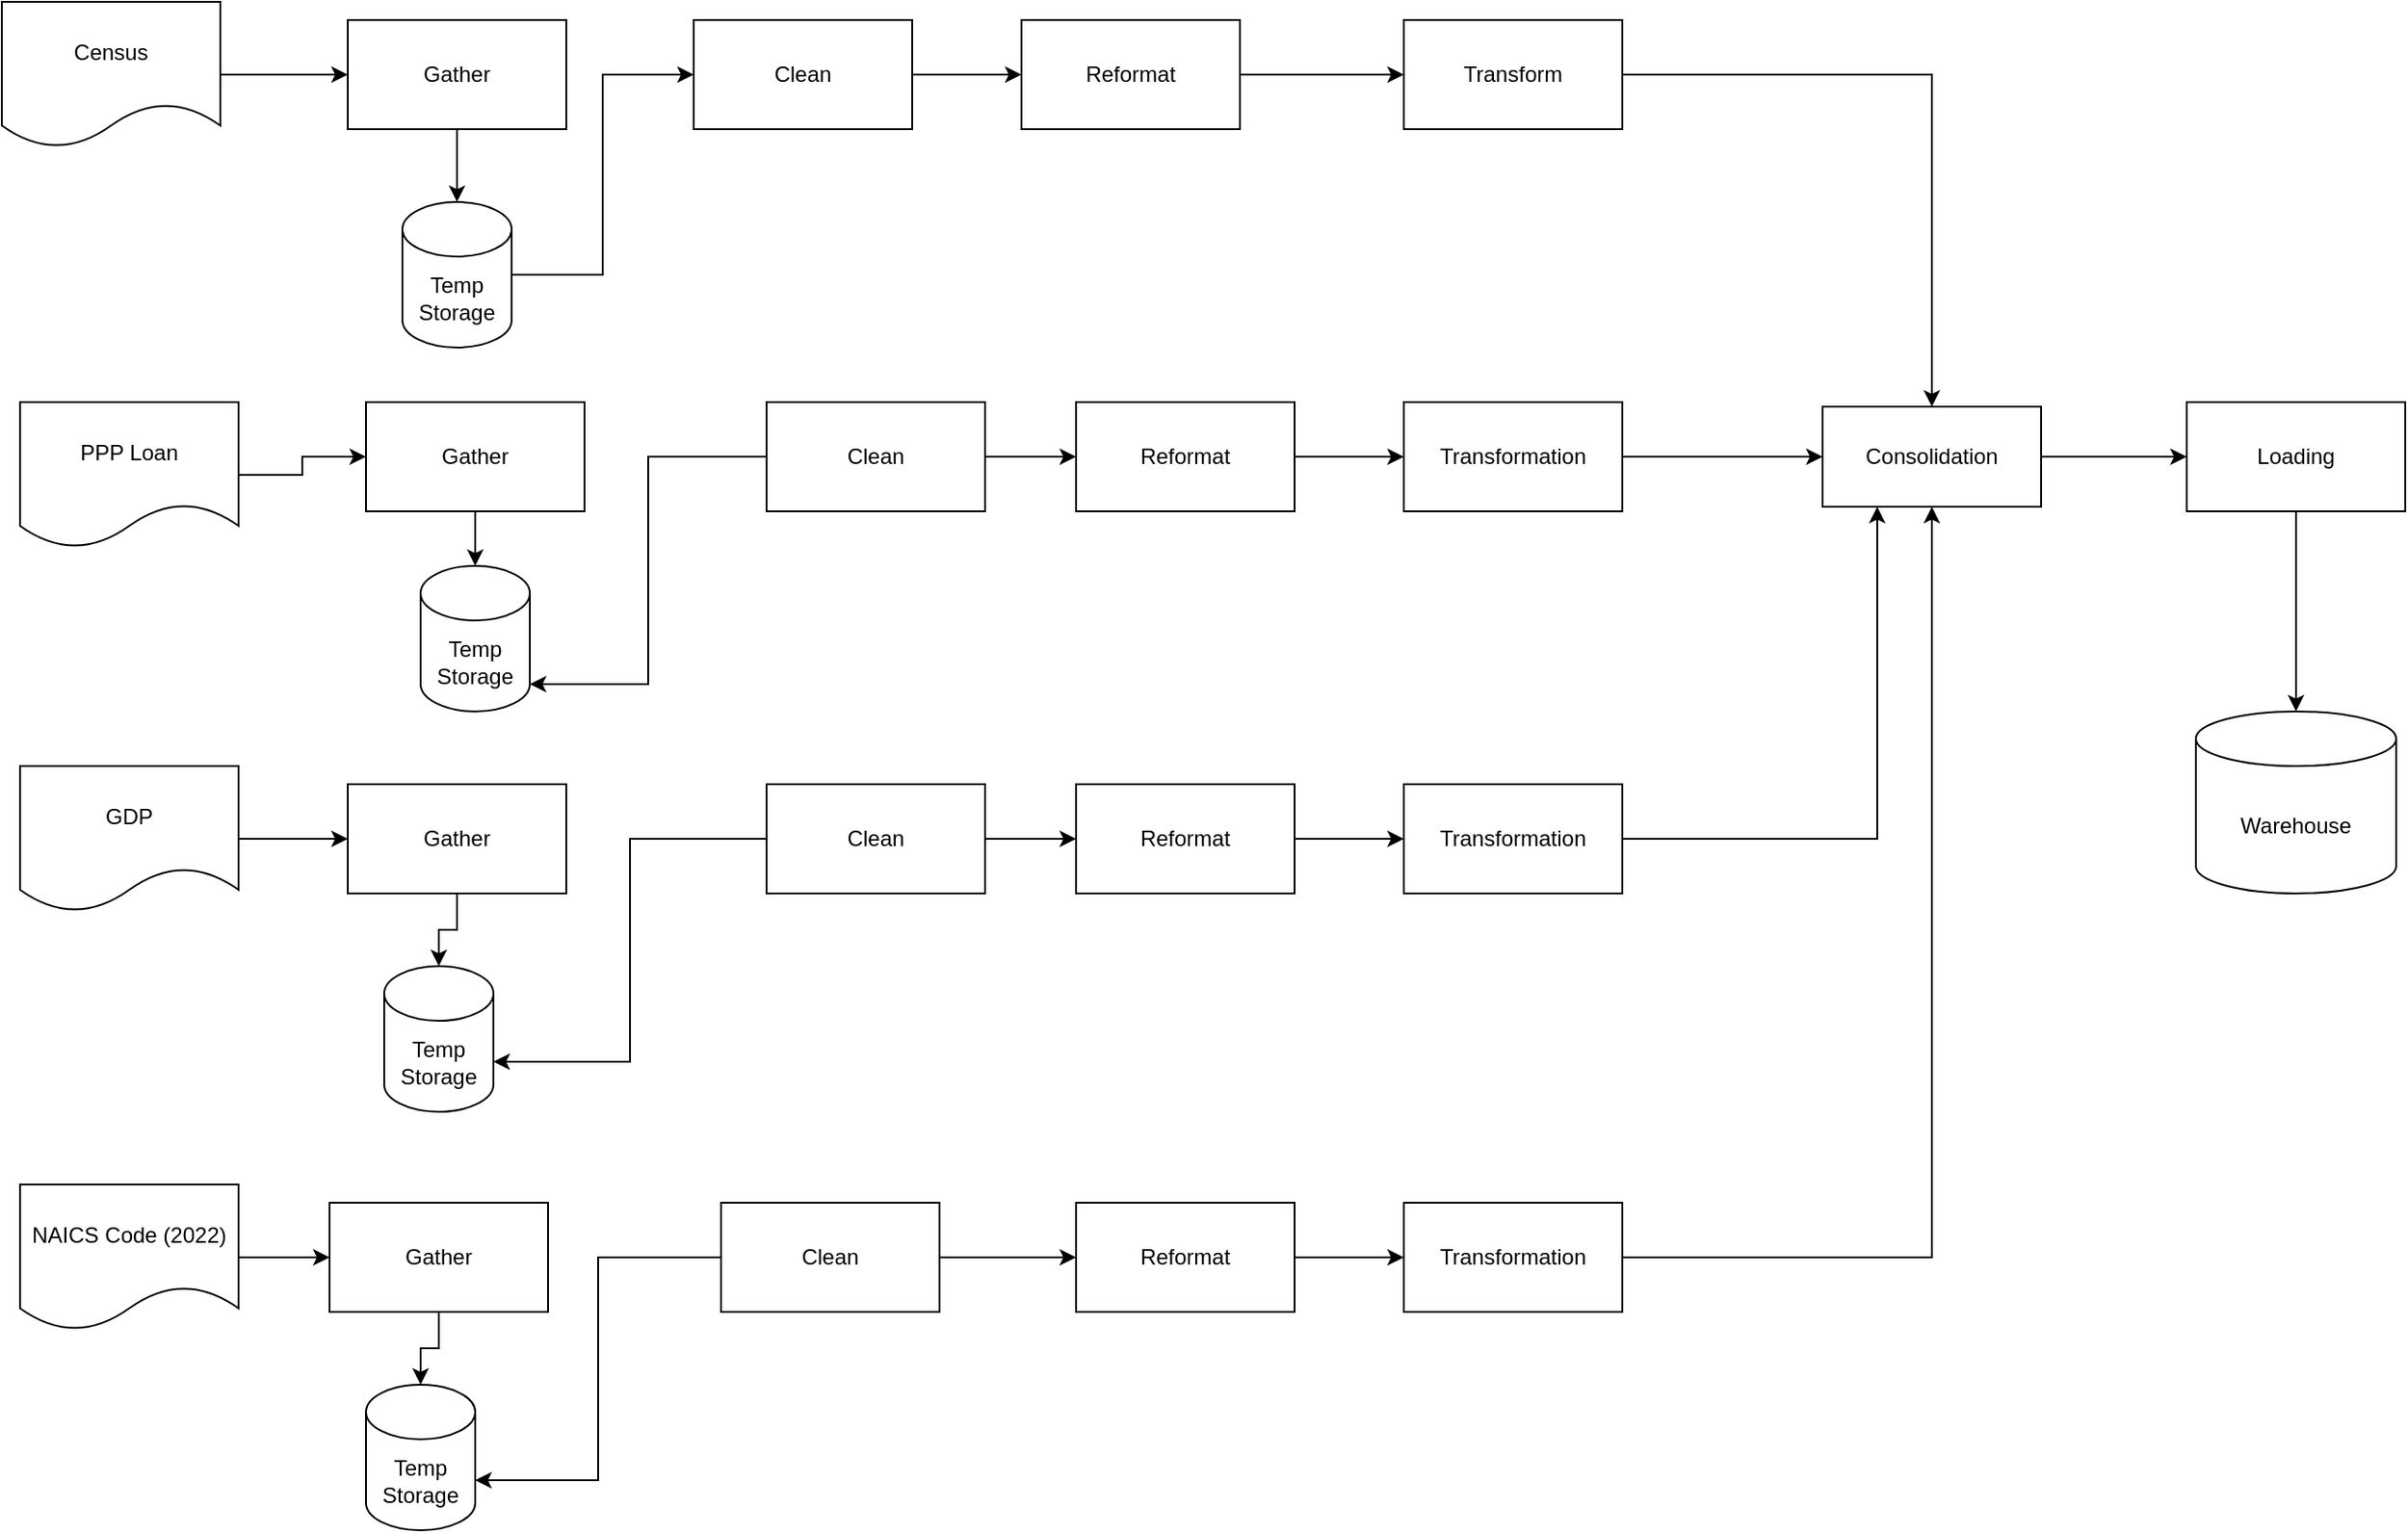 <mxfile version="24.9.0">
  <diagram name="Page-1" id="fXf-XRT9qxacJm-WbXYb">
    <mxGraphModel dx="1434" dy="772" grid="1" gridSize="10" guides="1" tooltips="1" connect="1" arrows="1" fold="1" page="1" pageScale="1" pageWidth="850" pageHeight="1100" math="0" shadow="0">
      <root>
        <mxCell id="0" />
        <mxCell id="1" parent="0" />
        <mxCell id="GDKxOL0MOZV60JfYhlxH-10" style="edgeStyle=orthogonalEdgeStyle;rounded=0;orthogonalLoop=1;jettySize=auto;html=1;" parent="1" source="GDKxOL0MOZV60JfYhlxH-1" target="GDKxOL0MOZV60JfYhlxH-4" edge="1">
          <mxGeometry relative="1" as="geometry" />
        </mxCell>
        <mxCell id="GDKxOL0MOZV60JfYhlxH-1" value="PPP Loan" style="shape=document;whiteSpace=wrap;html=1;boundedLbl=1;" parent="1" vertex="1">
          <mxGeometry x="40" y="240" width="120" height="80" as="geometry" />
        </mxCell>
        <mxCell id="GDKxOL0MOZV60JfYhlxH-11" style="edgeStyle=orthogonalEdgeStyle;rounded=0;orthogonalLoop=1;jettySize=auto;html=1;" parent="1" source="GDKxOL0MOZV60JfYhlxH-2" target="GDKxOL0MOZV60JfYhlxH-5" edge="1">
          <mxGeometry relative="1" as="geometry" />
        </mxCell>
        <mxCell id="GDKxOL0MOZV60JfYhlxH-2" value="GDP" style="shape=document;whiteSpace=wrap;html=1;boundedLbl=1;" parent="1" vertex="1">
          <mxGeometry x="40" y="440" width="120" height="80" as="geometry" />
        </mxCell>
        <mxCell id="GDKxOL0MOZV60JfYhlxH-12" style="edgeStyle=orthogonalEdgeStyle;rounded=0;orthogonalLoop=1;jettySize=auto;html=1;" parent="1" source="GDKxOL0MOZV60JfYhlxH-3" target="GDKxOL0MOZV60JfYhlxH-6" edge="1">
          <mxGeometry relative="1" as="geometry" />
        </mxCell>
        <mxCell id="GDKxOL0MOZV60JfYhlxH-3" value="NAICS Code (2022)" style="shape=document;whiteSpace=wrap;html=1;boundedLbl=1;" parent="1" vertex="1">
          <mxGeometry x="40" y="670" width="120" height="80" as="geometry" />
        </mxCell>
        <mxCell id="GDKxOL0MOZV60JfYhlxH-13" style="edgeStyle=orthogonalEdgeStyle;rounded=0;orthogonalLoop=1;jettySize=auto;html=1;" parent="1" source="GDKxOL0MOZV60JfYhlxH-4" target="GDKxOL0MOZV60JfYhlxH-7" edge="1">
          <mxGeometry relative="1" as="geometry" />
        </mxCell>
        <mxCell id="GDKxOL0MOZV60JfYhlxH-4" value="Gather" style="rounded=0;whiteSpace=wrap;html=1;" parent="1" vertex="1">
          <mxGeometry x="230" y="240" width="120" height="60" as="geometry" />
        </mxCell>
        <mxCell id="GDKxOL0MOZV60JfYhlxH-14" style="edgeStyle=orthogonalEdgeStyle;rounded=0;orthogonalLoop=1;jettySize=auto;html=1;" parent="1" source="GDKxOL0MOZV60JfYhlxH-5" target="GDKxOL0MOZV60JfYhlxH-8" edge="1">
          <mxGeometry relative="1" as="geometry" />
        </mxCell>
        <mxCell id="GDKxOL0MOZV60JfYhlxH-5" value="Gather" style="rounded=0;whiteSpace=wrap;html=1;" parent="1" vertex="1">
          <mxGeometry x="220" y="450" width="120" height="60" as="geometry" />
        </mxCell>
        <mxCell id="GDKxOL0MOZV60JfYhlxH-6" value="Gather" style="rounded=0;whiteSpace=wrap;html=1;" parent="1" vertex="1">
          <mxGeometry x="210" y="680" width="120" height="60" as="geometry" />
        </mxCell>
        <mxCell id="GDKxOL0MOZV60JfYhlxH-7" value="Temp Storage" style="shape=cylinder3;whiteSpace=wrap;html=1;boundedLbl=1;backgroundOutline=1;size=15;" parent="1" vertex="1">
          <mxGeometry x="260" y="330" width="60" height="80" as="geometry" />
        </mxCell>
        <mxCell id="GDKxOL0MOZV60JfYhlxH-8" value="Temp Storage" style="shape=cylinder3;whiteSpace=wrap;html=1;boundedLbl=1;backgroundOutline=1;size=15;" parent="1" vertex="1">
          <mxGeometry x="240" y="550" width="60" height="80" as="geometry" />
        </mxCell>
        <mxCell id="GDKxOL0MOZV60JfYhlxH-9" value="Temp Storage" style="shape=cylinder3;whiteSpace=wrap;html=1;boundedLbl=1;backgroundOutline=1;size=15;" parent="1" vertex="1">
          <mxGeometry x="230" y="780" width="60" height="80" as="geometry" />
        </mxCell>
        <mxCell id="GDKxOL0MOZV60JfYhlxH-15" style="edgeStyle=orthogonalEdgeStyle;rounded=0;orthogonalLoop=1;jettySize=auto;html=1;entryX=0.5;entryY=0;entryDx=0;entryDy=0;entryPerimeter=0;" parent="1" source="GDKxOL0MOZV60JfYhlxH-6" target="GDKxOL0MOZV60JfYhlxH-9" edge="1">
          <mxGeometry relative="1" as="geometry" />
        </mxCell>
        <mxCell id="GDKxOL0MOZV60JfYhlxH-32" style="edgeStyle=orthogonalEdgeStyle;rounded=0;orthogonalLoop=1;jettySize=auto;html=1;entryX=0;entryY=0.5;entryDx=0;entryDy=0;" parent="1" source="GDKxOL0MOZV60JfYhlxH-16" target="GDKxOL0MOZV60JfYhlxH-22" edge="1">
          <mxGeometry relative="1" as="geometry" />
        </mxCell>
        <mxCell id="GDKxOL0MOZV60JfYhlxH-16" value="Clean" style="rounded=0;whiteSpace=wrap;html=1;" parent="1" vertex="1">
          <mxGeometry x="450" y="240" width="120" height="60" as="geometry" />
        </mxCell>
        <mxCell id="GDKxOL0MOZV60JfYhlxH-17" style="edgeStyle=orthogonalEdgeStyle;rounded=0;orthogonalLoop=1;jettySize=auto;html=1;entryX=1;entryY=1;entryDx=0;entryDy=-15;entryPerimeter=0;" parent="1" source="GDKxOL0MOZV60JfYhlxH-16" target="GDKxOL0MOZV60JfYhlxH-7" edge="1">
          <mxGeometry relative="1" as="geometry" />
        </mxCell>
        <mxCell id="GDKxOL0MOZV60JfYhlxH-34" style="edgeStyle=orthogonalEdgeStyle;rounded=0;orthogonalLoop=1;jettySize=auto;html=1;" parent="1" source="GDKxOL0MOZV60JfYhlxH-18" target="GDKxOL0MOZV60JfYhlxH-23" edge="1">
          <mxGeometry relative="1" as="geometry" />
        </mxCell>
        <mxCell id="GDKxOL0MOZV60JfYhlxH-18" value="Clean" style="rounded=0;whiteSpace=wrap;html=1;" parent="1" vertex="1">
          <mxGeometry x="450" y="450" width="120" height="60" as="geometry" />
        </mxCell>
        <mxCell id="GDKxOL0MOZV60JfYhlxH-36" style="edgeStyle=orthogonalEdgeStyle;rounded=0;orthogonalLoop=1;jettySize=auto;html=1;" parent="1" source="GDKxOL0MOZV60JfYhlxH-19" target="GDKxOL0MOZV60JfYhlxH-24" edge="1">
          <mxGeometry relative="1" as="geometry" />
        </mxCell>
        <mxCell id="GDKxOL0MOZV60JfYhlxH-19" value="Clean" style="rounded=0;whiteSpace=wrap;html=1;" parent="1" vertex="1">
          <mxGeometry x="425" y="680" width="120" height="60" as="geometry" />
        </mxCell>
        <mxCell id="GDKxOL0MOZV60JfYhlxH-20" style="edgeStyle=orthogonalEdgeStyle;rounded=0;orthogonalLoop=1;jettySize=auto;html=1;entryX=1;entryY=0;entryDx=0;entryDy=52.5;entryPerimeter=0;" parent="1" source="GDKxOL0MOZV60JfYhlxH-18" target="GDKxOL0MOZV60JfYhlxH-8" edge="1">
          <mxGeometry relative="1" as="geometry" />
        </mxCell>
        <mxCell id="GDKxOL0MOZV60JfYhlxH-21" style="edgeStyle=orthogonalEdgeStyle;rounded=0;orthogonalLoop=1;jettySize=auto;html=1;entryX=1;entryY=0;entryDx=0;entryDy=52.5;entryPerimeter=0;" parent="1" source="GDKxOL0MOZV60JfYhlxH-19" target="GDKxOL0MOZV60JfYhlxH-9" edge="1">
          <mxGeometry relative="1" as="geometry" />
        </mxCell>
        <mxCell id="GDKxOL0MOZV60JfYhlxH-33" style="edgeStyle=orthogonalEdgeStyle;rounded=0;orthogonalLoop=1;jettySize=auto;html=1;entryX=0;entryY=0.5;entryDx=0;entryDy=0;" parent="1" source="GDKxOL0MOZV60JfYhlxH-22" target="GDKxOL0MOZV60JfYhlxH-25" edge="1">
          <mxGeometry relative="1" as="geometry" />
        </mxCell>
        <mxCell id="GDKxOL0MOZV60JfYhlxH-22" value="Reformat" style="rounded=0;whiteSpace=wrap;html=1;" parent="1" vertex="1">
          <mxGeometry x="620" y="240" width="120" height="60" as="geometry" />
        </mxCell>
        <mxCell id="GDKxOL0MOZV60JfYhlxH-35" style="edgeStyle=orthogonalEdgeStyle;rounded=0;orthogonalLoop=1;jettySize=auto;html=1;" parent="1" source="GDKxOL0MOZV60JfYhlxH-23" target="GDKxOL0MOZV60JfYhlxH-29" edge="1">
          <mxGeometry relative="1" as="geometry" />
        </mxCell>
        <mxCell id="GDKxOL0MOZV60JfYhlxH-23" value="Reformat" style="rounded=0;whiteSpace=wrap;html=1;" parent="1" vertex="1">
          <mxGeometry x="620" y="450" width="120" height="60" as="geometry" />
        </mxCell>
        <mxCell id="GDKxOL0MOZV60JfYhlxH-37" style="edgeStyle=orthogonalEdgeStyle;rounded=0;orthogonalLoop=1;jettySize=auto;html=1;entryX=0;entryY=0.5;entryDx=0;entryDy=0;" parent="1" source="GDKxOL0MOZV60JfYhlxH-24" target="GDKxOL0MOZV60JfYhlxH-30" edge="1">
          <mxGeometry relative="1" as="geometry" />
        </mxCell>
        <mxCell id="GDKxOL0MOZV60JfYhlxH-24" value="Reformat" style="rounded=0;whiteSpace=wrap;html=1;" parent="1" vertex="1">
          <mxGeometry x="620" y="680" width="120" height="60" as="geometry" />
        </mxCell>
        <mxCell id="GDKxOL0MOZV60JfYhlxH-39" style="edgeStyle=orthogonalEdgeStyle;rounded=0;orthogonalLoop=1;jettySize=auto;html=1;" parent="1" source="GDKxOL0MOZV60JfYhlxH-25" target="GDKxOL0MOZV60JfYhlxH-38" edge="1">
          <mxGeometry relative="1" as="geometry" />
        </mxCell>
        <mxCell id="GDKxOL0MOZV60JfYhlxH-25" value="" style="rounded=0;whiteSpace=wrap;html=1;" parent="1" vertex="1">
          <mxGeometry x="800" y="240" width="120" height="60" as="geometry" />
        </mxCell>
        <mxCell id="GDKxOL0MOZV60JfYhlxH-26" value="Transformation" style="text;strokeColor=none;align=center;fillColor=none;html=1;verticalAlign=middle;whiteSpace=wrap;rounded=0;" parent="1" vertex="1">
          <mxGeometry x="830" y="255" width="60" height="30" as="geometry" />
        </mxCell>
        <mxCell id="GDKxOL0MOZV60JfYhlxH-52" style="edgeStyle=orthogonalEdgeStyle;rounded=0;orthogonalLoop=1;jettySize=auto;html=1;entryX=0.25;entryY=1;entryDx=0;entryDy=0;" parent="1" source="GDKxOL0MOZV60JfYhlxH-29" target="GDKxOL0MOZV60JfYhlxH-38" edge="1">
          <mxGeometry relative="1" as="geometry" />
        </mxCell>
        <mxCell id="GDKxOL0MOZV60JfYhlxH-29" value="Transformation" style="rounded=0;whiteSpace=wrap;html=1;" parent="1" vertex="1">
          <mxGeometry x="800" y="450" width="120" height="60" as="geometry" />
        </mxCell>
        <mxCell id="GDKxOL0MOZV60JfYhlxH-41" value="" style="edgeStyle=orthogonalEdgeStyle;rounded=0;orthogonalLoop=1;jettySize=auto;html=1;entryX=0.5;entryY=1;entryDx=0;entryDy=0;" parent="1" source="GDKxOL0MOZV60JfYhlxH-30" target="GDKxOL0MOZV60JfYhlxH-38" edge="1">
          <mxGeometry relative="1" as="geometry">
            <mxPoint x="1000" y="710" as="targetPoint" />
          </mxGeometry>
        </mxCell>
        <mxCell id="GDKxOL0MOZV60JfYhlxH-30" value="Transformation" style="rounded=0;whiteSpace=wrap;html=1;" parent="1" vertex="1">
          <mxGeometry x="800" y="680" width="120" height="60" as="geometry" />
        </mxCell>
        <mxCell id="GDKxOL0MOZV60JfYhlxH-54" value="" style="edgeStyle=orthogonalEdgeStyle;rounded=0;orthogonalLoop=1;jettySize=auto;html=1;" parent="1" source="GDKxOL0MOZV60JfYhlxH-38" target="GDKxOL0MOZV60JfYhlxH-53" edge="1">
          <mxGeometry relative="1" as="geometry" />
        </mxCell>
        <mxCell id="GDKxOL0MOZV60JfYhlxH-38" value="Consolidation" style="rounded=0;whiteSpace=wrap;html=1;" parent="1" vertex="1">
          <mxGeometry x="1030" y="242.5" width="120" height="55" as="geometry" />
        </mxCell>
        <mxCell id="GDKxOL0MOZV60JfYhlxH-47" style="edgeStyle=orthogonalEdgeStyle;rounded=0;orthogonalLoop=1;jettySize=auto;html=1;" parent="1" source="GDKxOL0MOZV60JfYhlxH-42" target="GDKxOL0MOZV60JfYhlxH-43" edge="1">
          <mxGeometry relative="1" as="geometry" />
        </mxCell>
        <mxCell id="GDKxOL0MOZV60JfYhlxH-42" value="Census" style="shape=document;whiteSpace=wrap;html=1;boundedLbl=1;" parent="1" vertex="1">
          <mxGeometry x="30" y="20" width="120" height="80" as="geometry" />
        </mxCell>
        <mxCell id="GDKxOL0MOZV60JfYhlxH-60" style="edgeStyle=orthogonalEdgeStyle;rounded=0;orthogonalLoop=1;jettySize=auto;html=1;entryX=0.5;entryY=0;entryDx=0;entryDy=0;entryPerimeter=0;" parent="1" source="GDKxOL0MOZV60JfYhlxH-43" target="GDKxOL0MOZV60JfYhlxH-59" edge="1">
          <mxGeometry relative="1" as="geometry">
            <mxPoint x="280" y="120" as="targetPoint" />
          </mxGeometry>
        </mxCell>
        <mxCell id="GDKxOL0MOZV60JfYhlxH-43" value="Gather" style="rounded=0;whiteSpace=wrap;html=1;" parent="1" vertex="1">
          <mxGeometry x="220" y="30" width="120" height="60" as="geometry" />
        </mxCell>
        <mxCell id="GDKxOL0MOZV60JfYhlxH-49" style="edgeStyle=orthogonalEdgeStyle;rounded=0;orthogonalLoop=1;jettySize=auto;html=1;" parent="1" source="GDKxOL0MOZV60JfYhlxH-44" target="GDKxOL0MOZV60JfYhlxH-45" edge="1">
          <mxGeometry relative="1" as="geometry" />
        </mxCell>
        <mxCell id="GDKxOL0MOZV60JfYhlxH-44" value="Clean" style="rounded=0;whiteSpace=wrap;html=1;" parent="1" vertex="1">
          <mxGeometry x="410" y="30" width="120" height="60" as="geometry" />
        </mxCell>
        <mxCell id="GDKxOL0MOZV60JfYhlxH-50" style="edgeStyle=orthogonalEdgeStyle;rounded=0;orthogonalLoop=1;jettySize=auto;html=1;entryX=0;entryY=0.5;entryDx=0;entryDy=0;" parent="1" source="GDKxOL0MOZV60JfYhlxH-45" target="GDKxOL0MOZV60JfYhlxH-46" edge="1">
          <mxGeometry relative="1" as="geometry" />
        </mxCell>
        <mxCell id="GDKxOL0MOZV60JfYhlxH-45" value="Reformat" style="rounded=0;whiteSpace=wrap;html=1;" parent="1" vertex="1">
          <mxGeometry x="590" y="30" width="120" height="60" as="geometry" />
        </mxCell>
        <mxCell id="GDKxOL0MOZV60JfYhlxH-51" style="edgeStyle=orthogonalEdgeStyle;rounded=0;orthogonalLoop=1;jettySize=auto;html=1;entryX=0.5;entryY=0;entryDx=0;entryDy=0;" parent="1" source="GDKxOL0MOZV60JfYhlxH-46" target="GDKxOL0MOZV60JfYhlxH-38" edge="1">
          <mxGeometry relative="1" as="geometry" />
        </mxCell>
        <mxCell id="GDKxOL0MOZV60JfYhlxH-46" value="Transform" style="rounded=0;whiteSpace=wrap;html=1;" parent="1" vertex="1">
          <mxGeometry x="800" y="30" width="120" height="60" as="geometry" />
        </mxCell>
        <mxCell id="GDKxOL0MOZV60JfYhlxH-53" value="Loading" style="whiteSpace=wrap;html=1;rounded=0;" parent="1" vertex="1">
          <mxGeometry x="1230" y="240" width="120" height="60" as="geometry" />
        </mxCell>
        <mxCell id="GDKxOL0MOZV60JfYhlxH-57" value="Warehouse" style="shape=cylinder3;whiteSpace=wrap;html=1;boundedLbl=1;backgroundOutline=1;size=15;" parent="1" vertex="1">
          <mxGeometry x="1235" y="410" width="110" height="100" as="geometry" />
        </mxCell>
        <mxCell id="GDKxOL0MOZV60JfYhlxH-58" style="edgeStyle=orthogonalEdgeStyle;rounded=0;orthogonalLoop=1;jettySize=auto;html=1;entryX=0.5;entryY=0;entryDx=0;entryDy=0;entryPerimeter=0;" parent="1" source="GDKxOL0MOZV60JfYhlxH-53" target="GDKxOL0MOZV60JfYhlxH-57" edge="1">
          <mxGeometry relative="1" as="geometry" />
        </mxCell>
        <mxCell id="lB4_1ljSsUSLyc0vKgS0-1" style="edgeStyle=orthogonalEdgeStyle;rounded=0;orthogonalLoop=1;jettySize=auto;html=1;entryX=0;entryY=0.5;entryDx=0;entryDy=0;" edge="1" parent="1" source="GDKxOL0MOZV60JfYhlxH-59" target="GDKxOL0MOZV60JfYhlxH-44">
          <mxGeometry relative="1" as="geometry" />
        </mxCell>
        <mxCell id="GDKxOL0MOZV60JfYhlxH-59" value="Temp Storage" style="shape=cylinder3;whiteSpace=wrap;html=1;boundedLbl=1;backgroundOutline=1;size=15;" parent="1" vertex="1">
          <mxGeometry x="250" y="130" width="60" height="80" as="geometry" />
        </mxCell>
      </root>
    </mxGraphModel>
  </diagram>
</mxfile>
